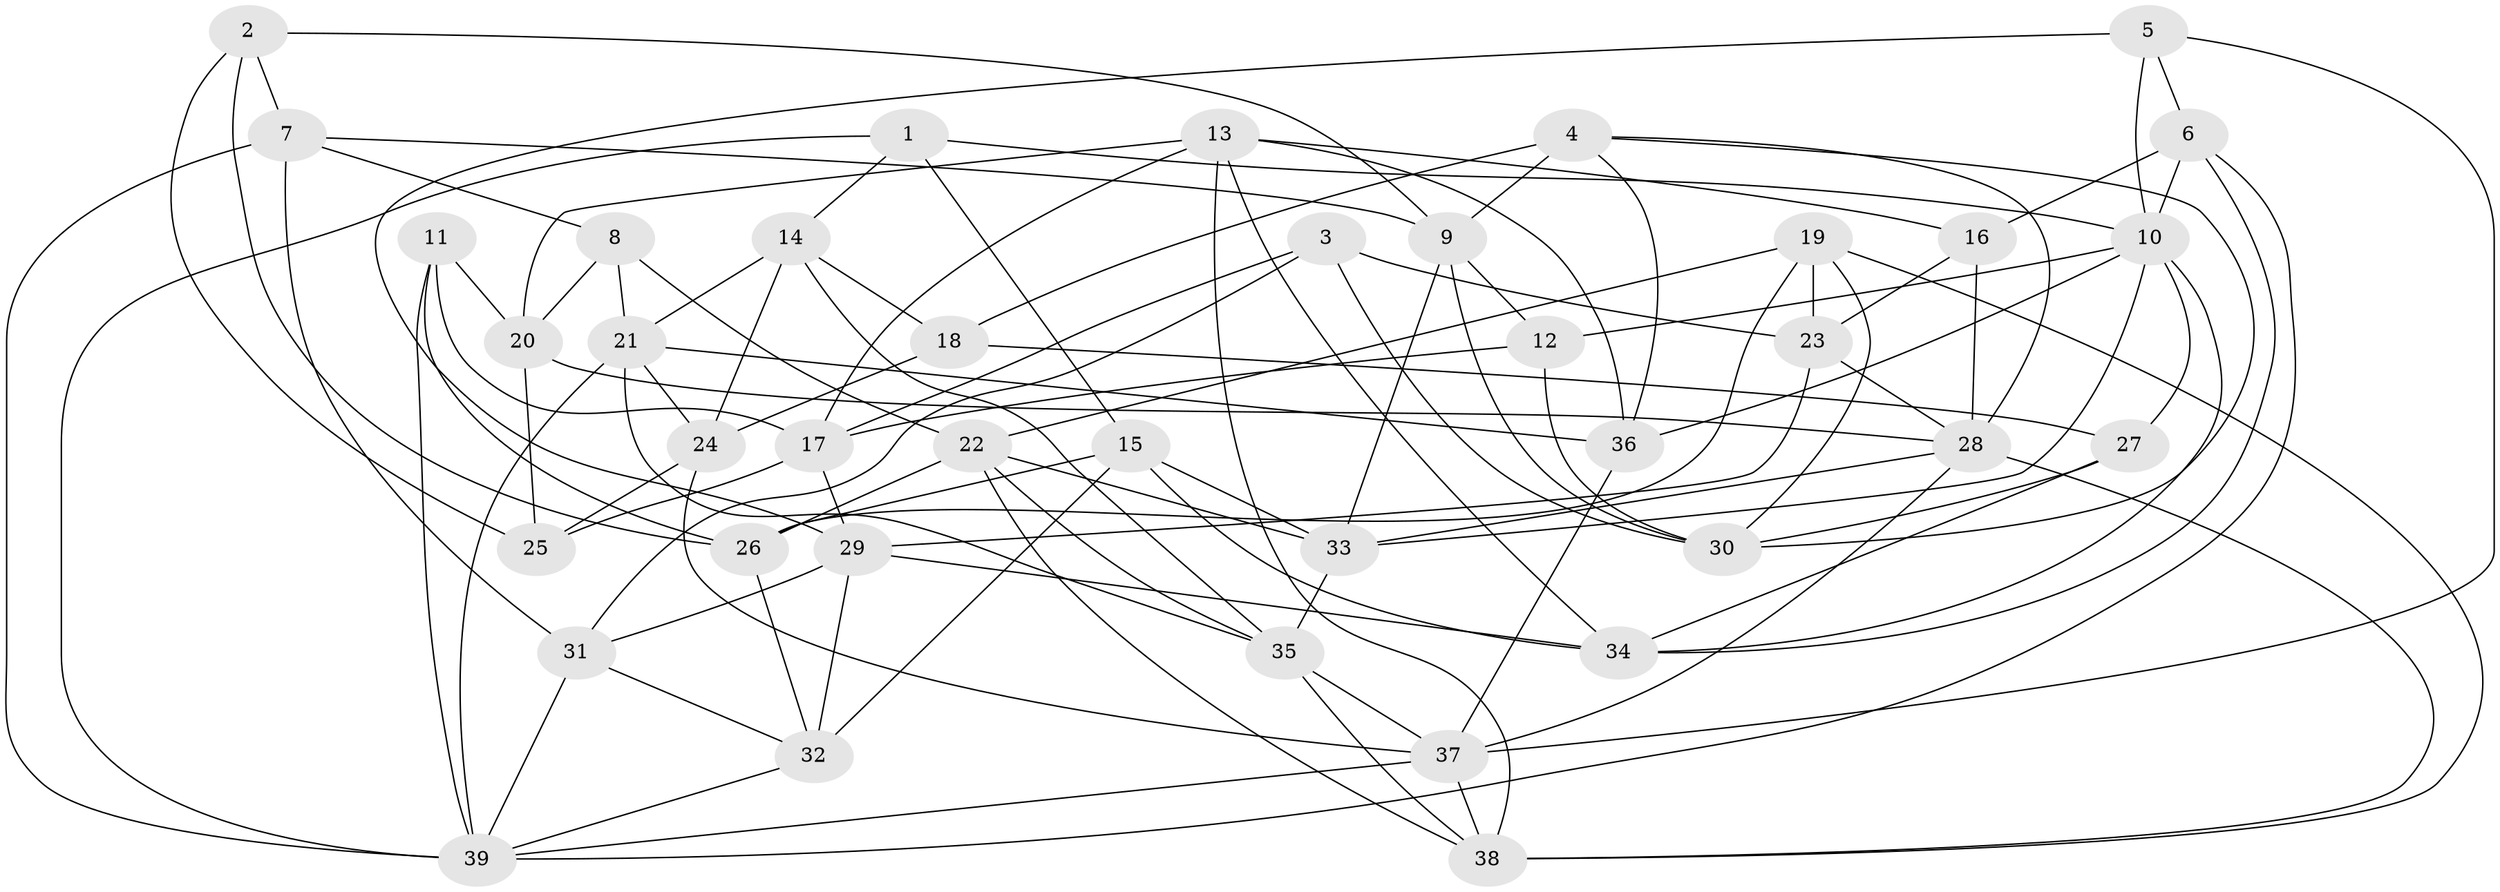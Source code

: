// original degree distribution, {4: 1.0}
// Generated by graph-tools (version 1.1) at 2025/38/03/04/25 23:38:08]
// undirected, 39 vertices, 103 edges
graph export_dot {
  node [color=gray90,style=filled];
  1;
  2;
  3;
  4;
  5;
  6;
  7;
  8;
  9;
  10;
  11;
  12;
  13;
  14;
  15;
  16;
  17;
  18;
  19;
  20;
  21;
  22;
  23;
  24;
  25;
  26;
  27;
  28;
  29;
  30;
  31;
  32;
  33;
  34;
  35;
  36;
  37;
  38;
  39;
  1 -- 10 [weight=1.0];
  1 -- 14 [weight=1.0];
  1 -- 15 [weight=1.0];
  1 -- 39 [weight=1.0];
  2 -- 7 [weight=1.0];
  2 -- 9 [weight=1.0];
  2 -- 25 [weight=1.0];
  2 -- 26 [weight=1.0];
  3 -- 17 [weight=1.0];
  3 -- 23 [weight=1.0];
  3 -- 30 [weight=1.0];
  3 -- 31 [weight=1.0];
  4 -- 9 [weight=1.0];
  4 -- 18 [weight=2.0];
  4 -- 28 [weight=1.0];
  4 -- 30 [weight=1.0];
  4 -- 36 [weight=1.0];
  5 -- 6 [weight=1.0];
  5 -- 10 [weight=1.0];
  5 -- 29 [weight=1.0];
  5 -- 37 [weight=1.0];
  6 -- 10 [weight=1.0];
  6 -- 16 [weight=2.0];
  6 -- 34 [weight=1.0];
  6 -- 39 [weight=1.0];
  7 -- 8 [weight=1.0];
  7 -- 9 [weight=1.0];
  7 -- 31 [weight=2.0];
  7 -- 39 [weight=1.0];
  8 -- 20 [weight=1.0];
  8 -- 21 [weight=1.0];
  8 -- 22 [weight=1.0];
  9 -- 12 [weight=1.0];
  9 -- 30 [weight=1.0];
  9 -- 33 [weight=1.0];
  10 -- 12 [weight=1.0];
  10 -- 27 [weight=1.0];
  10 -- 33 [weight=1.0];
  10 -- 34 [weight=1.0];
  10 -- 36 [weight=1.0];
  11 -- 17 [weight=1.0];
  11 -- 20 [weight=1.0];
  11 -- 26 [weight=1.0];
  11 -- 39 [weight=1.0];
  12 -- 17 [weight=1.0];
  12 -- 30 [weight=1.0];
  13 -- 16 [weight=1.0];
  13 -- 17 [weight=1.0];
  13 -- 20 [weight=1.0];
  13 -- 34 [weight=1.0];
  13 -- 36 [weight=1.0];
  13 -- 38 [weight=1.0];
  14 -- 18 [weight=2.0];
  14 -- 21 [weight=1.0];
  14 -- 24 [weight=1.0];
  14 -- 35 [weight=1.0];
  15 -- 26 [weight=1.0];
  15 -- 32 [weight=2.0];
  15 -- 33 [weight=1.0];
  15 -- 34 [weight=1.0];
  16 -- 23 [weight=1.0];
  16 -- 28 [weight=2.0];
  17 -- 25 [weight=1.0];
  17 -- 29 [weight=1.0];
  18 -- 24 [weight=1.0];
  18 -- 27 [weight=1.0];
  19 -- 22 [weight=1.0];
  19 -- 23 [weight=2.0];
  19 -- 26 [weight=1.0];
  19 -- 30 [weight=1.0];
  19 -- 38 [weight=1.0];
  20 -- 25 [weight=2.0];
  20 -- 28 [weight=1.0];
  21 -- 24 [weight=1.0];
  21 -- 35 [weight=1.0];
  21 -- 36 [weight=1.0];
  21 -- 39 [weight=1.0];
  22 -- 26 [weight=1.0];
  22 -- 33 [weight=1.0];
  22 -- 35 [weight=1.0];
  22 -- 38 [weight=1.0];
  23 -- 28 [weight=1.0];
  23 -- 29 [weight=1.0];
  24 -- 25 [weight=2.0];
  24 -- 37 [weight=1.0];
  26 -- 32 [weight=1.0];
  27 -- 30 [weight=1.0];
  27 -- 34 [weight=1.0];
  28 -- 33 [weight=1.0];
  28 -- 37 [weight=1.0];
  28 -- 38 [weight=1.0];
  29 -- 31 [weight=1.0];
  29 -- 32 [weight=1.0];
  29 -- 34 [weight=1.0];
  31 -- 32 [weight=1.0];
  31 -- 39 [weight=1.0];
  32 -- 39 [weight=1.0];
  33 -- 35 [weight=1.0];
  35 -- 37 [weight=1.0];
  35 -- 38 [weight=1.0];
  36 -- 37 [weight=2.0];
  37 -- 38 [weight=1.0];
  37 -- 39 [weight=1.0];
}
